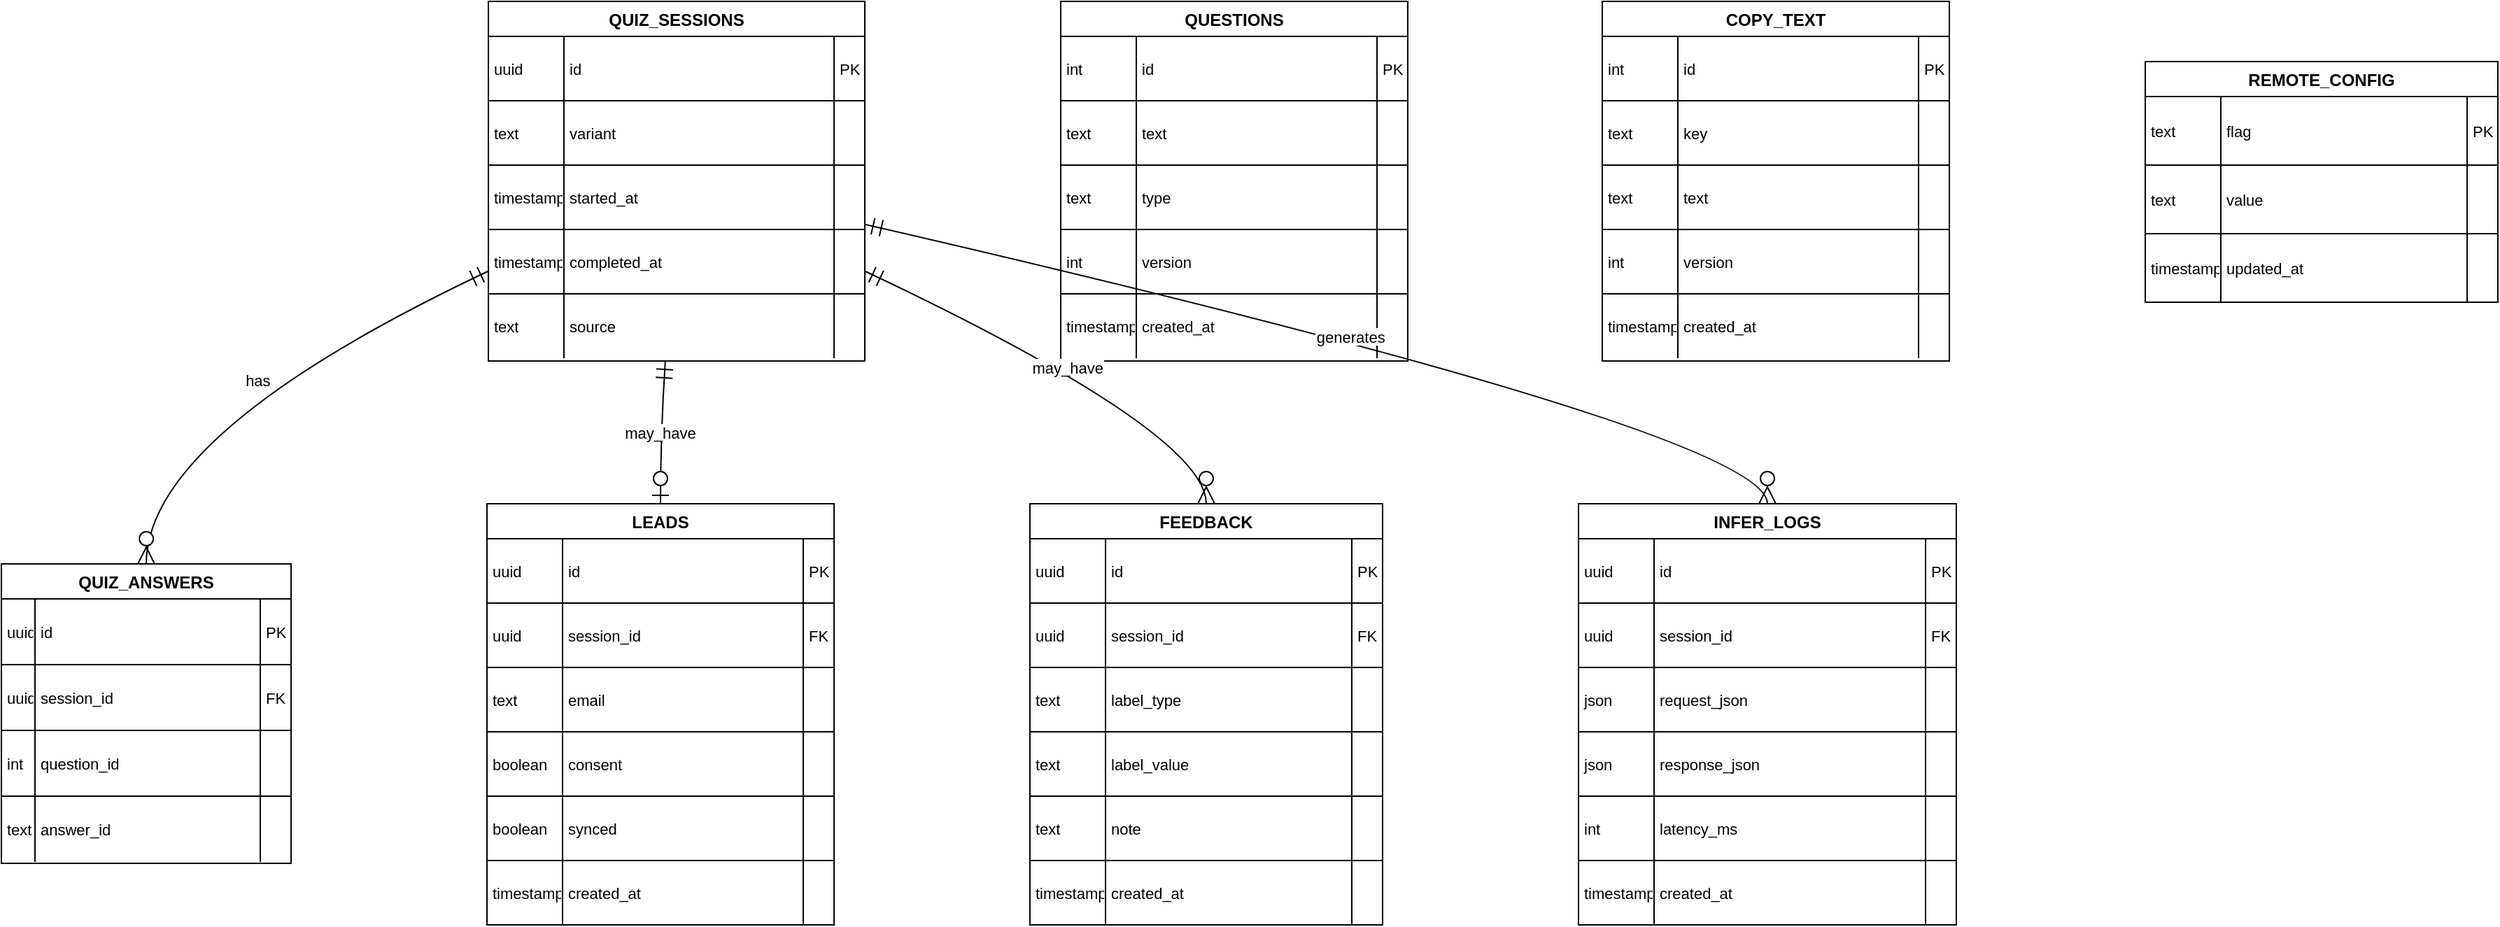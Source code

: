 <mxfile version="28.1.1">
  <diagram name="Page-1" id="tatGor_TDmOpCSjWYa6Y">
    <mxGraphModel dx="1034" dy="666" grid="1" gridSize="10" guides="1" tooltips="1" connect="1" arrows="1" fold="1" page="1" pageScale="1" pageWidth="850" pageHeight="1100" math="0" shadow="0">
      <root>
        <mxCell id="0" />
        <mxCell id="1" parent="0" />
        <mxCell id="tZ0lGPhoBgee7B9acm6T-1" value="QUIZ_SESSIONS" style="shape=table;startSize=25;container=1;collapsible=0;childLayout=tableLayout;fixedRows=1;rowLines=1;fontStyle=1;align=center;resizeLast=1;" vertex="1" parent="1">
          <mxGeometry x="368" y="20" width="269" height="257" as="geometry" />
        </mxCell>
        <mxCell id="tZ0lGPhoBgee7B9acm6T-2" style="shape=tableRow;horizontal=0;startSize=0;swimlaneHead=0;swimlaneBody=0;fillColor=none;collapsible=0;dropTarget=0;points=[[0,0.5],[1,0.5]];portConstraint=eastwest;top=0;left=0;right=0;bottom=0;" vertex="1" parent="tZ0lGPhoBgee7B9acm6T-1">
          <mxGeometry y="25" width="269" height="46" as="geometry" />
        </mxCell>
        <mxCell id="tZ0lGPhoBgee7B9acm6T-3" value="uuid" style="shape=partialRectangle;connectable=0;fillColor=none;top=0;left=0;bottom=0;right=0;align=left;spacingLeft=2;overflow=hidden;fontSize=11;" vertex="1" parent="tZ0lGPhoBgee7B9acm6T-2">
          <mxGeometry width="54" height="46" as="geometry">
            <mxRectangle width="54" height="46" as="alternateBounds" />
          </mxGeometry>
        </mxCell>
        <mxCell id="tZ0lGPhoBgee7B9acm6T-4" value="id" style="shape=partialRectangle;connectable=0;fillColor=none;top=0;left=0;bottom=0;right=0;align=left;spacingLeft=2;overflow=hidden;fontSize=11;" vertex="1" parent="tZ0lGPhoBgee7B9acm6T-2">
          <mxGeometry x="54" width="193" height="46" as="geometry">
            <mxRectangle width="193" height="46" as="alternateBounds" />
          </mxGeometry>
        </mxCell>
        <mxCell id="tZ0lGPhoBgee7B9acm6T-5" value="PK" style="shape=partialRectangle;connectable=0;fillColor=none;top=0;left=0;bottom=0;right=0;align=left;spacingLeft=2;overflow=hidden;fontSize=11;" vertex="1" parent="tZ0lGPhoBgee7B9acm6T-2">
          <mxGeometry x="247" width="22" height="46" as="geometry">
            <mxRectangle width="22" height="46" as="alternateBounds" />
          </mxGeometry>
        </mxCell>
        <mxCell id="tZ0lGPhoBgee7B9acm6T-6" style="shape=tableRow;horizontal=0;startSize=0;swimlaneHead=0;swimlaneBody=0;fillColor=none;collapsible=0;dropTarget=0;points=[[0,0.5],[1,0.5]];portConstraint=eastwest;top=0;left=0;right=0;bottom=0;" vertex="1" parent="tZ0lGPhoBgee7B9acm6T-1">
          <mxGeometry y="71" width="269" height="46" as="geometry" />
        </mxCell>
        <mxCell id="tZ0lGPhoBgee7B9acm6T-7" value="text" style="shape=partialRectangle;connectable=0;fillColor=none;top=0;left=0;bottom=0;right=0;align=left;spacingLeft=2;overflow=hidden;fontSize=11;" vertex="1" parent="tZ0lGPhoBgee7B9acm6T-6">
          <mxGeometry width="54" height="46" as="geometry">
            <mxRectangle width="54" height="46" as="alternateBounds" />
          </mxGeometry>
        </mxCell>
        <mxCell id="tZ0lGPhoBgee7B9acm6T-8" value="variant" style="shape=partialRectangle;connectable=0;fillColor=none;top=0;left=0;bottom=0;right=0;align=left;spacingLeft=2;overflow=hidden;fontSize=11;" vertex="1" parent="tZ0lGPhoBgee7B9acm6T-6">
          <mxGeometry x="54" width="193" height="46" as="geometry">
            <mxRectangle width="193" height="46" as="alternateBounds" />
          </mxGeometry>
        </mxCell>
        <mxCell id="tZ0lGPhoBgee7B9acm6T-9" value="" style="shape=partialRectangle;connectable=0;fillColor=none;top=0;left=0;bottom=0;right=0;align=left;spacingLeft=2;overflow=hidden;fontSize=11;" vertex="1" parent="tZ0lGPhoBgee7B9acm6T-6">
          <mxGeometry x="247" width="22" height="46" as="geometry">
            <mxRectangle width="22" height="46" as="alternateBounds" />
          </mxGeometry>
        </mxCell>
        <mxCell id="tZ0lGPhoBgee7B9acm6T-10" style="shape=tableRow;horizontal=0;startSize=0;swimlaneHead=0;swimlaneBody=0;fillColor=none;collapsible=0;dropTarget=0;points=[[0,0.5],[1,0.5]];portConstraint=eastwest;top=0;left=0;right=0;bottom=0;" vertex="1" parent="tZ0lGPhoBgee7B9acm6T-1">
          <mxGeometry y="117" width="269" height="46" as="geometry" />
        </mxCell>
        <mxCell id="tZ0lGPhoBgee7B9acm6T-11" value="timestamp" style="shape=partialRectangle;connectable=0;fillColor=none;top=0;left=0;bottom=0;right=0;align=left;spacingLeft=2;overflow=hidden;fontSize=11;" vertex="1" parent="tZ0lGPhoBgee7B9acm6T-10">
          <mxGeometry width="54" height="46" as="geometry">
            <mxRectangle width="54" height="46" as="alternateBounds" />
          </mxGeometry>
        </mxCell>
        <mxCell id="tZ0lGPhoBgee7B9acm6T-12" value="started_at" style="shape=partialRectangle;connectable=0;fillColor=none;top=0;left=0;bottom=0;right=0;align=left;spacingLeft=2;overflow=hidden;fontSize=11;" vertex="1" parent="tZ0lGPhoBgee7B9acm6T-10">
          <mxGeometry x="54" width="193" height="46" as="geometry">
            <mxRectangle width="193" height="46" as="alternateBounds" />
          </mxGeometry>
        </mxCell>
        <mxCell id="tZ0lGPhoBgee7B9acm6T-13" value="" style="shape=partialRectangle;connectable=0;fillColor=none;top=0;left=0;bottom=0;right=0;align=left;spacingLeft=2;overflow=hidden;fontSize=11;" vertex="1" parent="tZ0lGPhoBgee7B9acm6T-10">
          <mxGeometry x="247" width="22" height="46" as="geometry">
            <mxRectangle width="22" height="46" as="alternateBounds" />
          </mxGeometry>
        </mxCell>
        <mxCell id="tZ0lGPhoBgee7B9acm6T-14" style="shape=tableRow;horizontal=0;startSize=0;swimlaneHead=0;swimlaneBody=0;fillColor=none;collapsible=0;dropTarget=0;points=[[0,0.5],[1,0.5]];portConstraint=eastwest;top=0;left=0;right=0;bottom=0;" vertex="1" parent="tZ0lGPhoBgee7B9acm6T-1">
          <mxGeometry y="163" width="269" height="46" as="geometry" />
        </mxCell>
        <mxCell id="tZ0lGPhoBgee7B9acm6T-15" value="timestamp" style="shape=partialRectangle;connectable=0;fillColor=none;top=0;left=0;bottom=0;right=0;align=left;spacingLeft=2;overflow=hidden;fontSize=11;" vertex="1" parent="tZ0lGPhoBgee7B9acm6T-14">
          <mxGeometry width="54" height="46" as="geometry">
            <mxRectangle width="54" height="46" as="alternateBounds" />
          </mxGeometry>
        </mxCell>
        <mxCell id="tZ0lGPhoBgee7B9acm6T-16" value="completed_at" style="shape=partialRectangle;connectable=0;fillColor=none;top=0;left=0;bottom=0;right=0;align=left;spacingLeft=2;overflow=hidden;fontSize=11;" vertex="1" parent="tZ0lGPhoBgee7B9acm6T-14">
          <mxGeometry x="54" width="193" height="46" as="geometry">
            <mxRectangle width="193" height="46" as="alternateBounds" />
          </mxGeometry>
        </mxCell>
        <mxCell id="tZ0lGPhoBgee7B9acm6T-17" value="" style="shape=partialRectangle;connectable=0;fillColor=none;top=0;left=0;bottom=0;right=0;align=left;spacingLeft=2;overflow=hidden;fontSize=11;" vertex="1" parent="tZ0lGPhoBgee7B9acm6T-14">
          <mxGeometry x="247" width="22" height="46" as="geometry">
            <mxRectangle width="22" height="46" as="alternateBounds" />
          </mxGeometry>
        </mxCell>
        <mxCell id="tZ0lGPhoBgee7B9acm6T-18" style="shape=tableRow;horizontal=0;startSize=0;swimlaneHead=0;swimlaneBody=0;fillColor=none;collapsible=0;dropTarget=0;points=[[0,0.5],[1,0.5]];portConstraint=eastwest;top=0;left=0;right=0;bottom=0;" vertex="1" parent="tZ0lGPhoBgee7B9acm6T-1">
          <mxGeometry y="209" width="269" height="46" as="geometry" />
        </mxCell>
        <mxCell id="tZ0lGPhoBgee7B9acm6T-19" value="text" style="shape=partialRectangle;connectable=0;fillColor=none;top=0;left=0;bottom=0;right=0;align=left;spacingLeft=2;overflow=hidden;fontSize=11;" vertex="1" parent="tZ0lGPhoBgee7B9acm6T-18">
          <mxGeometry width="54" height="46" as="geometry">
            <mxRectangle width="54" height="46" as="alternateBounds" />
          </mxGeometry>
        </mxCell>
        <mxCell id="tZ0lGPhoBgee7B9acm6T-20" value="source" style="shape=partialRectangle;connectable=0;fillColor=none;top=0;left=0;bottom=0;right=0;align=left;spacingLeft=2;overflow=hidden;fontSize=11;" vertex="1" parent="tZ0lGPhoBgee7B9acm6T-18">
          <mxGeometry x="54" width="193" height="46" as="geometry">
            <mxRectangle width="193" height="46" as="alternateBounds" />
          </mxGeometry>
        </mxCell>
        <mxCell id="tZ0lGPhoBgee7B9acm6T-21" value="" style="shape=partialRectangle;connectable=0;fillColor=none;top=0;left=0;bottom=0;right=0;align=left;spacingLeft=2;overflow=hidden;fontSize=11;" vertex="1" parent="tZ0lGPhoBgee7B9acm6T-18">
          <mxGeometry x="247" width="22" height="46" as="geometry">
            <mxRectangle width="22" height="46" as="alternateBounds" />
          </mxGeometry>
        </mxCell>
        <mxCell id="tZ0lGPhoBgee7B9acm6T-22" value="QUIZ_ANSWERS" style="shape=table;startSize=25;container=1;collapsible=0;childLayout=tableLayout;fixedRows=1;rowLines=1;fontStyle=1;align=center;resizeLast=1;" vertex="1" parent="1">
          <mxGeometry x="20" y="422" width="207" height="214" as="geometry" />
        </mxCell>
        <mxCell id="tZ0lGPhoBgee7B9acm6T-23" style="shape=tableRow;horizontal=0;startSize=0;swimlaneHead=0;swimlaneBody=0;fillColor=none;collapsible=0;dropTarget=0;points=[[0,0.5],[1,0.5]];portConstraint=eastwest;top=0;left=0;right=0;bottom=0;" vertex="1" parent="tZ0lGPhoBgee7B9acm6T-22">
          <mxGeometry y="25" width="207" height="47" as="geometry" />
        </mxCell>
        <mxCell id="tZ0lGPhoBgee7B9acm6T-24" value="uuid" style="shape=partialRectangle;connectable=0;fillColor=none;top=0;left=0;bottom=0;right=0;align=left;spacingLeft=2;overflow=hidden;fontSize=11;" vertex="1" parent="tZ0lGPhoBgee7B9acm6T-23">
          <mxGeometry width="24" height="47" as="geometry">
            <mxRectangle width="24" height="47" as="alternateBounds" />
          </mxGeometry>
        </mxCell>
        <mxCell id="tZ0lGPhoBgee7B9acm6T-25" value="id" style="shape=partialRectangle;connectable=0;fillColor=none;top=0;left=0;bottom=0;right=0;align=left;spacingLeft=2;overflow=hidden;fontSize=11;" vertex="1" parent="tZ0lGPhoBgee7B9acm6T-23">
          <mxGeometry x="24" width="161" height="47" as="geometry">
            <mxRectangle width="161" height="47" as="alternateBounds" />
          </mxGeometry>
        </mxCell>
        <mxCell id="tZ0lGPhoBgee7B9acm6T-26" value="PK" style="shape=partialRectangle;connectable=0;fillColor=none;top=0;left=0;bottom=0;right=0;align=left;spacingLeft=2;overflow=hidden;fontSize=11;" vertex="1" parent="tZ0lGPhoBgee7B9acm6T-23">
          <mxGeometry x="185" width="22" height="47" as="geometry">
            <mxRectangle width="22" height="47" as="alternateBounds" />
          </mxGeometry>
        </mxCell>
        <mxCell id="tZ0lGPhoBgee7B9acm6T-27" style="shape=tableRow;horizontal=0;startSize=0;swimlaneHead=0;swimlaneBody=0;fillColor=none;collapsible=0;dropTarget=0;points=[[0,0.5],[1,0.5]];portConstraint=eastwest;top=0;left=0;right=0;bottom=0;" vertex="1" parent="tZ0lGPhoBgee7B9acm6T-22">
          <mxGeometry y="72" width="207" height="47" as="geometry" />
        </mxCell>
        <mxCell id="tZ0lGPhoBgee7B9acm6T-28" value="uuid" style="shape=partialRectangle;connectable=0;fillColor=none;top=0;left=0;bottom=0;right=0;align=left;spacingLeft=2;overflow=hidden;fontSize=11;" vertex="1" parent="tZ0lGPhoBgee7B9acm6T-27">
          <mxGeometry width="24" height="47" as="geometry">
            <mxRectangle width="24" height="47" as="alternateBounds" />
          </mxGeometry>
        </mxCell>
        <mxCell id="tZ0lGPhoBgee7B9acm6T-29" value="session_id" style="shape=partialRectangle;connectable=0;fillColor=none;top=0;left=0;bottom=0;right=0;align=left;spacingLeft=2;overflow=hidden;fontSize=11;" vertex="1" parent="tZ0lGPhoBgee7B9acm6T-27">
          <mxGeometry x="24" width="161" height="47" as="geometry">
            <mxRectangle width="161" height="47" as="alternateBounds" />
          </mxGeometry>
        </mxCell>
        <mxCell id="tZ0lGPhoBgee7B9acm6T-30" value="FK" style="shape=partialRectangle;connectable=0;fillColor=none;top=0;left=0;bottom=0;right=0;align=left;spacingLeft=2;overflow=hidden;fontSize=11;" vertex="1" parent="tZ0lGPhoBgee7B9acm6T-27">
          <mxGeometry x="185" width="22" height="47" as="geometry">
            <mxRectangle width="22" height="47" as="alternateBounds" />
          </mxGeometry>
        </mxCell>
        <mxCell id="tZ0lGPhoBgee7B9acm6T-31" style="shape=tableRow;horizontal=0;startSize=0;swimlaneHead=0;swimlaneBody=0;fillColor=none;collapsible=0;dropTarget=0;points=[[0,0.5],[1,0.5]];portConstraint=eastwest;top=0;left=0;right=0;bottom=0;" vertex="1" parent="tZ0lGPhoBgee7B9acm6T-22">
          <mxGeometry y="119" width="207" height="47" as="geometry" />
        </mxCell>
        <mxCell id="tZ0lGPhoBgee7B9acm6T-32" value="int" style="shape=partialRectangle;connectable=0;fillColor=none;top=0;left=0;bottom=0;right=0;align=left;spacingLeft=2;overflow=hidden;fontSize=11;" vertex="1" parent="tZ0lGPhoBgee7B9acm6T-31">
          <mxGeometry width="24" height="47" as="geometry">
            <mxRectangle width="24" height="47" as="alternateBounds" />
          </mxGeometry>
        </mxCell>
        <mxCell id="tZ0lGPhoBgee7B9acm6T-33" value="question_id" style="shape=partialRectangle;connectable=0;fillColor=none;top=0;left=0;bottom=0;right=0;align=left;spacingLeft=2;overflow=hidden;fontSize=11;" vertex="1" parent="tZ0lGPhoBgee7B9acm6T-31">
          <mxGeometry x="24" width="161" height="47" as="geometry">
            <mxRectangle width="161" height="47" as="alternateBounds" />
          </mxGeometry>
        </mxCell>
        <mxCell id="tZ0lGPhoBgee7B9acm6T-34" value="" style="shape=partialRectangle;connectable=0;fillColor=none;top=0;left=0;bottom=0;right=0;align=left;spacingLeft=2;overflow=hidden;fontSize=11;" vertex="1" parent="tZ0lGPhoBgee7B9acm6T-31">
          <mxGeometry x="185" width="22" height="47" as="geometry">
            <mxRectangle width="22" height="47" as="alternateBounds" />
          </mxGeometry>
        </mxCell>
        <mxCell id="tZ0lGPhoBgee7B9acm6T-35" style="shape=tableRow;horizontal=0;startSize=0;swimlaneHead=0;swimlaneBody=0;fillColor=none;collapsible=0;dropTarget=0;points=[[0,0.5],[1,0.5]];portConstraint=eastwest;top=0;left=0;right=0;bottom=0;" vertex="1" parent="tZ0lGPhoBgee7B9acm6T-22">
          <mxGeometry y="166" width="207" height="47" as="geometry" />
        </mxCell>
        <mxCell id="tZ0lGPhoBgee7B9acm6T-36" value="text" style="shape=partialRectangle;connectable=0;fillColor=none;top=0;left=0;bottom=0;right=0;align=left;spacingLeft=2;overflow=hidden;fontSize=11;" vertex="1" parent="tZ0lGPhoBgee7B9acm6T-35">
          <mxGeometry width="24" height="47" as="geometry">
            <mxRectangle width="24" height="47" as="alternateBounds" />
          </mxGeometry>
        </mxCell>
        <mxCell id="tZ0lGPhoBgee7B9acm6T-37" value="answer_id" style="shape=partialRectangle;connectable=0;fillColor=none;top=0;left=0;bottom=0;right=0;align=left;spacingLeft=2;overflow=hidden;fontSize=11;" vertex="1" parent="tZ0lGPhoBgee7B9acm6T-35">
          <mxGeometry x="24" width="161" height="47" as="geometry">
            <mxRectangle width="161" height="47" as="alternateBounds" />
          </mxGeometry>
        </mxCell>
        <mxCell id="tZ0lGPhoBgee7B9acm6T-38" value="" style="shape=partialRectangle;connectable=0;fillColor=none;top=0;left=0;bottom=0;right=0;align=left;spacingLeft=2;overflow=hidden;fontSize=11;" vertex="1" parent="tZ0lGPhoBgee7B9acm6T-35">
          <mxGeometry x="185" width="22" height="47" as="geometry">
            <mxRectangle width="22" height="47" as="alternateBounds" />
          </mxGeometry>
        </mxCell>
        <mxCell id="tZ0lGPhoBgee7B9acm6T-39" value="LEADS" style="shape=table;startSize=25;container=1;collapsible=0;childLayout=tableLayout;fixedRows=1;rowLines=1;fontStyle=1;align=center;resizeLast=1;" vertex="1" parent="1">
          <mxGeometry x="367" y="379" width="248" height="301" as="geometry" />
        </mxCell>
        <mxCell id="tZ0lGPhoBgee7B9acm6T-40" style="shape=tableRow;horizontal=0;startSize=0;swimlaneHead=0;swimlaneBody=0;fillColor=none;collapsible=0;dropTarget=0;points=[[0,0.5],[1,0.5]];portConstraint=eastwest;top=0;left=0;right=0;bottom=0;" vertex="1" parent="tZ0lGPhoBgee7B9acm6T-39">
          <mxGeometry y="25" width="248" height="46" as="geometry" />
        </mxCell>
        <mxCell id="tZ0lGPhoBgee7B9acm6T-41" value="uuid" style="shape=partialRectangle;connectable=0;fillColor=none;top=0;left=0;bottom=0;right=0;align=left;spacingLeft=2;overflow=hidden;fontSize=11;" vertex="1" parent="tZ0lGPhoBgee7B9acm6T-40">
          <mxGeometry width="54" height="46" as="geometry">
            <mxRectangle width="54" height="46" as="alternateBounds" />
          </mxGeometry>
        </mxCell>
        <mxCell id="tZ0lGPhoBgee7B9acm6T-42" value="id" style="shape=partialRectangle;connectable=0;fillColor=none;top=0;left=0;bottom=0;right=0;align=left;spacingLeft=2;overflow=hidden;fontSize=11;" vertex="1" parent="tZ0lGPhoBgee7B9acm6T-40">
          <mxGeometry x="54" width="172" height="46" as="geometry">
            <mxRectangle width="172" height="46" as="alternateBounds" />
          </mxGeometry>
        </mxCell>
        <mxCell id="tZ0lGPhoBgee7B9acm6T-43" value="PK" style="shape=partialRectangle;connectable=0;fillColor=none;top=0;left=0;bottom=0;right=0;align=left;spacingLeft=2;overflow=hidden;fontSize=11;" vertex="1" parent="tZ0lGPhoBgee7B9acm6T-40">
          <mxGeometry x="226" width="22" height="46" as="geometry">
            <mxRectangle width="22" height="46" as="alternateBounds" />
          </mxGeometry>
        </mxCell>
        <mxCell id="tZ0lGPhoBgee7B9acm6T-44" style="shape=tableRow;horizontal=0;startSize=0;swimlaneHead=0;swimlaneBody=0;fillColor=none;collapsible=0;dropTarget=0;points=[[0,0.5],[1,0.5]];portConstraint=eastwest;top=0;left=0;right=0;bottom=0;" vertex="1" parent="tZ0lGPhoBgee7B9acm6T-39">
          <mxGeometry y="71" width="248" height="46" as="geometry" />
        </mxCell>
        <mxCell id="tZ0lGPhoBgee7B9acm6T-45" value="uuid" style="shape=partialRectangle;connectable=0;fillColor=none;top=0;left=0;bottom=0;right=0;align=left;spacingLeft=2;overflow=hidden;fontSize=11;" vertex="1" parent="tZ0lGPhoBgee7B9acm6T-44">
          <mxGeometry width="54" height="46" as="geometry">
            <mxRectangle width="54" height="46" as="alternateBounds" />
          </mxGeometry>
        </mxCell>
        <mxCell id="tZ0lGPhoBgee7B9acm6T-46" value="session_id" style="shape=partialRectangle;connectable=0;fillColor=none;top=0;left=0;bottom=0;right=0;align=left;spacingLeft=2;overflow=hidden;fontSize=11;" vertex="1" parent="tZ0lGPhoBgee7B9acm6T-44">
          <mxGeometry x="54" width="172" height="46" as="geometry">
            <mxRectangle width="172" height="46" as="alternateBounds" />
          </mxGeometry>
        </mxCell>
        <mxCell id="tZ0lGPhoBgee7B9acm6T-47" value="FK" style="shape=partialRectangle;connectable=0;fillColor=none;top=0;left=0;bottom=0;right=0;align=left;spacingLeft=2;overflow=hidden;fontSize=11;" vertex="1" parent="tZ0lGPhoBgee7B9acm6T-44">
          <mxGeometry x="226" width="22" height="46" as="geometry">
            <mxRectangle width="22" height="46" as="alternateBounds" />
          </mxGeometry>
        </mxCell>
        <mxCell id="tZ0lGPhoBgee7B9acm6T-48" style="shape=tableRow;horizontal=0;startSize=0;swimlaneHead=0;swimlaneBody=0;fillColor=none;collapsible=0;dropTarget=0;points=[[0,0.5],[1,0.5]];portConstraint=eastwest;top=0;left=0;right=0;bottom=0;" vertex="1" parent="tZ0lGPhoBgee7B9acm6T-39">
          <mxGeometry y="117" width="248" height="46" as="geometry" />
        </mxCell>
        <mxCell id="tZ0lGPhoBgee7B9acm6T-49" value="text" style="shape=partialRectangle;connectable=0;fillColor=none;top=0;left=0;bottom=0;right=0;align=left;spacingLeft=2;overflow=hidden;fontSize=11;" vertex="1" parent="tZ0lGPhoBgee7B9acm6T-48">
          <mxGeometry width="54" height="46" as="geometry">
            <mxRectangle width="54" height="46" as="alternateBounds" />
          </mxGeometry>
        </mxCell>
        <mxCell id="tZ0lGPhoBgee7B9acm6T-50" value="email" style="shape=partialRectangle;connectable=0;fillColor=none;top=0;left=0;bottom=0;right=0;align=left;spacingLeft=2;overflow=hidden;fontSize=11;" vertex="1" parent="tZ0lGPhoBgee7B9acm6T-48">
          <mxGeometry x="54" width="172" height="46" as="geometry">
            <mxRectangle width="172" height="46" as="alternateBounds" />
          </mxGeometry>
        </mxCell>
        <mxCell id="tZ0lGPhoBgee7B9acm6T-51" value="" style="shape=partialRectangle;connectable=0;fillColor=none;top=0;left=0;bottom=0;right=0;align=left;spacingLeft=2;overflow=hidden;fontSize=11;" vertex="1" parent="tZ0lGPhoBgee7B9acm6T-48">
          <mxGeometry x="226" width="22" height="46" as="geometry">
            <mxRectangle width="22" height="46" as="alternateBounds" />
          </mxGeometry>
        </mxCell>
        <mxCell id="tZ0lGPhoBgee7B9acm6T-52" style="shape=tableRow;horizontal=0;startSize=0;swimlaneHead=0;swimlaneBody=0;fillColor=none;collapsible=0;dropTarget=0;points=[[0,0.5],[1,0.5]];portConstraint=eastwest;top=0;left=0;right=0;bottom=0;" vertex="1" parent="tZ0lGPhoBgee7B9acm6T-39">
          <mxGeometry y="163" width="248" height="46" as="geometry" />
        </mxCell>
        <mxCell id="tZ0lGPhoBgee7B9acm6T-53" value="boolean" style="shape=partialRectangle;connectable=0;fillColor=none;top=0;left=0;bottom=0;right=0;align=left;spacingLeft=2;overflow=hidden;fontSize=11;" vertex="1" parent="tZ0lGPhoBgee7B9acm6T-52">
          <mxGeometry width="54" height="46" as="geometry">
            <mxRectangle width="54" height="46" as="alternateBounds" />
          </mxGeometry>
        </mxCell>
        <mxCell id="tZ0lGPhoBgee7B9acm6T-54" value="consent" style="shape=partialRectangle;connectable=0;fillColor=none;top=0;left=0;bottom=0;right=0;align=left;spacingLeft=2;overflow=hidden;fontSize=11;" vertex="1" parent="tZ0lGPhoBgee7B9acm6T-52">
          <mxGeometry x="54" width="172" height="46" as="geometry">
            <mxRectangle width="172" height="46" as="alternateBounds" />
          </mxGeometry>
        </mxCell>
        <mxCell id="tZ0lGPhoBgee7B9acm6T-55" value="" style="shape=partialRectangle;connectable=0;fillColor=none;top=0;left=0;bottom=0;right=0;align=left;spacingLeft=2;overflow=hidden;fontSize=11;" vertex="1" parent="tZ0lGPhoBgee7B9acm6T-52">
          <mxGeometry x="226" width="22" height="46" as="geometry">
            <mxRectangle width="22" height="46" as="alternateBounds" />
          </mxGeometry>
        </mxCell>
        <mxCell id="tZ0lGPhoBgee7B9acm6T-56" style="shape=tableRow;horizontal=0;startSize=0;swimlaneHead=0;swimlaneBody=0;fillColor=none;collapsible=0;dropTarget=0;points=[[0,0.5],[1,0.5]];portConstraint=eastwest;top=0;left=0;right=0;bottom=0;" vertex="1" parent="tZ0lGPhoBgee7B9acm6T-39">
          <mxGeometry y="209" width="248" height="46" as="geometry" />
        </mxCell>
        <mxCell id="tZ0lGPhoBgee7B9acm6T-57" value="boolean" style="shape=partialRectangle;connectable=0;fillColor=none;top=0;left=0;bottom=0;right=0;align=left;spacingLeft=2;overflow=hidden;fontSize=11;" vertex="1" parent="tZ0lGPhoBgee7B9acm6T-56">
          <mxGeometry width="54" height="46" as="geometry">
            <mxRectangle width="54" height="46" as="alternateBounds" />
          </mxGeometry>
        </mxCell>
        <mxCell id="tZ0lGPhoBgee7B9acm6T-58" value="synced" style="shape=partialRectangle;connectable=0;fillColor=none;top=0;left=0;bottom=0;right=0;align=left;spacingLeft=2;overflow=hidden;fontSize=11;" vertex="1" parent="tZ0lGPhoBgee7B9acm6T-56">
          <mxGeometry x="54" width="172" height="46" as="geometry">
            <mxRectangle width="172" height="46" as="alternateBounds" />
          </mxGeometry>
        </mxCell>
        <mxCell id="tZ0lGPhoBgee7B9acm6T-59" value="" style="shape=partialRectangle;connectable=0;fillColor=none;top=0;left=0;bottom=0;right=0;align=left;spacingLeft=2;overflow=hidden;fontSize=11;" vertex="1" parent="tZ0lGPhoBgee7B9acm6T-56">
          <mxGeometry x="226" width="22" height="46" as="geometry">
            <mxRectangle width="22" height="46" as="alternateBounds" />
          </mxGeometry>
        </mxCell>
        <mxCell id="tZ0lGPhoBgee7B9acm6T-60" style="shape=tableRow;horizontal=0;startSize=0;swimlaneHead=0;swimlaneBody=0;fillColor=none;collapsible=0;dropTarget=0;points=[[0,0.5],[1,0.5]];portConstraint=eastwest;top=0;left=0;right=0;bottom=0;" vertex="1" parent="tZ0lGPhoBgee7B9acm6T-39">
          <mxGeometry y="255" width="248" height="46" as="geometry" />
        </mxCell>
        <mxCell id="tZ0lGPhoBgee7B9acm6T-61" value="timestamp" style="shape=partialRectangle;connectable=0;fillColor=none;top=0;left=0;bottom=0;right=0;align=left;spacingLeft=2;overflow=hidden;fontSize=11;" vertex="1" parent="tZ0lGPhoBgee7B9acm6T-60">
          <mxGeometry width="54" height="46" as="geometry">
            <mxRectangle width="54" height="46" as="alternateBounds" />
          </mxGeometry>
        </mxCell>
        <mxCell id="tZ0lGPhoBgee7B9acm6T-62" value="created_at" style="shape=partialRectangle;connectable=0;fillColor=none;top=0;left=0;bottom=0;right=0;align=left;spacingLeft=2;overflow=hidden;fontSize=11;" vertex="1" parent="tZ0lGPhoBgee7B9acm6T-60">
          <mxGeometry x="54" width="172" height="46" as="geometry">
            <mxRectangle width="172" height="46" as="alternateBounds" />
          </mxGeometry>
        </mxCell>
        <mxCell id="tZ0lGPhoBgee7B9acm6T-63" value="" style="shape=partialRectangle;connectable=0;fillColor=none;top=0;left=0;bottom=0;right=0;align=left;spacingLeft=2;overflow=hidden;fontSize=11;" vertex="1" parent="tZ0lGPhoBgee7B9acm6T-60">
          <mxGeometry x="226" width="22" height="46" as="geometry">
            <mxRectangle width="22" height="46" as="alternateBounds" />
          </mxGeometry>
        </mxCell>
        <mxCell id="tZ0lGPhoBgee7B9acm6T-64" value="QUESTIONS" style="shape=table;startSize=25;container=1;collapsible=0;childLayout=tableLayout;fixedRows=1;rowLines=1;fontStyle=1;align=center;resizeLast=1;" vertex="1" parent="1">
          <mxGeometry x="777" y="20" width="248" height="257" as="geometry" />
        </mxCell>
        <mxCell id="tZ0lGPhoBgee7B9acm6T-65" style="shape=tableRow;horizontal=0;startSize=0;swimlaneHead=0;swimlaneBody=0;fillColor=none;collapsible=0;dropTarget=0;points=[[0,0.5],[1,0.5]];portConstraint=eastwest;top=0;left=0;right=0;bottom=0;" vertex="1" parent="tZ0lGPhoBgee7B9acm6T-64">
          <mxGeometry y="25" width="248" height="46" as="geometry" />
        </mxCell>
        <mxCell id="tZ0lGPhoBgee7B9acm6T-66" value="int" style="shape=partialRectangle;connectable=0;fillColor=none;top=0;left=0;bottom=0;right=0;align=left;spacingLeft=2;overflow=hidden;fontSize=11;" vertex="1" parent="tZ0lGPhoBgee7B9acm6T-65">
          <mxGeometry width="54" height="46" as="geometry">
            <mxRectangle width="54" height="46" as="alternateBounds" />
          </mxGeometry>
        </mxCell>
        <mxCell id="tZ0lGPhoBgee7B9acm6T-67" value="id" style="shape=partialRectangle;connectable=0;fillColor=none;top=0;left=0;bottom=0;right=0;align=left;spacingLeft=2;overflow=hidden;fontSize=11;" vertex="1" parent="tZ0lGPhoBgee7B9acm6T-65">
          <mxGeometry x="54" width="172" height="46" as="geometry">
            <mxRectangle width="172" height="46" as="alternateBounds" />
          </mxGeometry>
        </mxCell>
        <mxCell id="tZ0lGPhoBgee7B9acm6T-68" value="PK" style="shape=partialRectangle;connectable=0;fillColor=none;top=0;left=0;bottom=0;right=0;align=left;spacingLeft=2;overflow=hidden;fontSize=11;" vertex="1" parent="tZ0lGPhoBgee7B9acm6T-65">
          <mxGeometry x="226" width="22" height="46" as="geometry">
            <mxRectangle width="22" height="46" as="alternateBounds" />
          </mxGeometry>
        </mxCell>
        <mxCell id="tZ0lGPhoBgee7B9acm6T-69" style="shape=tableRow;horizontal=0;startSize=0;swimlaneHead=0;swimlaneBody=0;fillColor=none;collapsible=0;dropTarget=0;points=[[0,0.5],[1,0.5]];portConstraint=eastwest;top=0;left=0;right=0;bottom=0;" vertex="1" parent="tZ0lGPhoBgee7B9acm6T-64">
          <mxGeometry y="71" width="248" height="46" as="geometry" />
        </mxCell>
        <mxCell id="tZ0lGPhoBgee7B9acm6T-70" value="text" style="shape=partialRectangle;connectable=0;fillColor=none;top=0;left=0;bottom=0;right=0;align=left;spacingLeft=2;overflow=hidden;fontSize=11;" vertex="1" parent="tZ0lGPhoBgee7B9acm6T-69">
          <mxGeometry width="54" height="46" as="geometry">
            <mxRectangle width="54" height="46" as="alternateBounds" />
          </mxGeometry>
        </mxCell>
        <mxCell id="tZ0lGPhoBgee7B9acm6T-71" value="text" style="shape=partialRectangle;connectable=0;fillColor=none;top=0;left=0;bottom=0;right=0;align=left;spacingLeft=2;overflow=hidden;fontSize=11;" vertex="1" parent="tZ0lGPhoBgee7B9acm6T-69">
          <mxGeometry x="54" width="172" height="46" as="geometry">
            <mxRectangle width="172" height="46" as="alternateBounds" />
          </mxGeometry>
        </mxCell>
        <mxCell id="tZ0lGPhoBgee7B9acm6T-72" value="" style="shape=partialRectangle;connectable=0;fillColor=none;top=0;left=0;bottom=0;right=0;align=left;spacingLeft=2;overflow=hidden;fontSize=11;" vertex="1" parent="tZ0lGPhoBgee7B9acm6T-69">
          <mxGeometry x="226" width="22" height="46" as="geometry">
            <mxRectangle width="22" height="46" as="alternateBounds" />
          </mxGeometry>
        </mxCell>
        <mxCell id="tZ0lGPhoBgee7B9acm6T-73" style="shape=tableRow;horizontal=0;startSize=0;swimlaneHead=0;swimlaneBody=0;fillColor=none;collapsible=0;dropTarget=0;points=[[0,0.5],[1,0.5]];portConstraint=eastwest;top=0;left=0;right=0;bottom=0;" vertex="1" parent="tZ0lGPhoBgee7B9acm6T-64">
          <mxGeometry y="117" width="248" height="46" as="geometry" />
        </mxCell>
        <mxCell id="tZ0lGPhoBgee7B9acm6T-74" value="text" style="shape=partialRectangle;connectable=0;fillColor=none;top=0;left=0;bottom=0;right=0;align=left;spacingLeft=2;overflow=hidden;fontSize=11;" vertex="1" parent="tZ0lGPhoBgee7B9acm6T-73">
          <mxGeometry width="54" height="46" as="geometry">
            <mxRectangle width="54" height="46" as="alternateBounds" />
          </mxGeometry>
        </mxCell>
        <mxCell id="tZ0lGPhoBgee7B9acm6T-75" value="type" style="shape=partialRectangle;connectable=0;fillColor=none;top=0;left=0;bottom=0;right=0;align=left;spacingLeft=2;overflow=hidden;fontSize=11;" vertex="1" parent="tZ0lGPhoBgee7B9acm6T-73">
          <mxGeometry x="54" width="172" height="46" as="geometry">
            <mxRectangle width="172" height="46" as="alternateBounds" />
          </mxGeometry>
        </mxCell>
        <mxCell id="tZ0lGPhoBgee7B9acm6T-76" value="" style="shape=partialRectangle;connectable=0;fillColor=none;top=0;left=0;bottom=0;right=0;align=left;spacingLeft=2;overflow=hidden;fontSize=11;" vertex="1" parent="tZ0lGPhoBgee7B9acm6T-73">
          <mxGeometry x="226" width="22" height="46" as="geometry">
            <mxRectangle width="22" height="46" as="alternateBounds" />
          </mxGeometry>
        </mxCell>
        <mxCell id="tZ0lGPhoBgee7B9acm6T-77" style="shape=tableRow;horizontal=0;startSize=0;swimlaneHead=0;swimlaneBody=0;fillColor=none;collapsible=0;dropTarget=0;points=[[0,0.5],[1,0.5]];portConstraint=eastwest;top=0;left=0;right=0;bottom=0;" vertex="1" parent="tZ0lGPhoBgee7B9acm6T-64">
          <mxGeometry y="163" width="248" height="46" as="geometry" />
        </mxCell>
        <mxCell id="tZ0lGPhoBgee7B9acm6T-78" value="int" style="shape=partialRectangle;connectable=0;fillColor=none;top=0;left=0;bottom=0;right=0;align=left;spacingLeft=2;overflow=hidden;fontSize=11;" vertex="1" parent="tZ0lGPhoBgee7B9acm6T-77">
          <mxGeometry width="54" height="46" as="geometry">
            <mxRectangle width="54" height="46" as="alternateBounds" />
          </mxGeometry>
        </mxCell>
        <mxCell id="tZ0lGPhoBgee7B9acm6T-79" value="version" style="shape=partialRectangle;connectable=0;fillColor=none;top=0;left=0;bottom=0;right=0;align=left;spacingLeft=2;overflow=hidden;fontSize=11;" vertex="1" parent="tZ0lGPhoBgee7B9acm6T-77">
          <mxGeometry x="54" width="172" height="46" as="geometry">
            <mxRectangle width="172" height="46" as="alternateBounds" />
          </mxGeometry>
        </mxCell>
        <mxCell id="tZ0lGPhoBgee7B9acm6T-80" value="" style="shape=partialRectangle;connectable=0;fillColor=none;top=0;left=0;bottom=0;right=0;align=left;spacingLeft=2;overflow=hidden;fontSize=11;" vertex="1" parent="tZ0lGPhoBgee7B9acm6T-77">
          <mxGeometry x="226" width="22" height="46" as="geometry">
            <mxRectangle width="22" height="46" as="alternateBounds" />
          </mxGeometry>
        </mxCell>
        <mxCell id="tZ0lGPhoBgee7B9acm6T-81" style="shape=tableRow;horizontal=0;startSize=0;swimlaneHead=0;swimlaneBody=0;fillColor=none;collapsible=0;dropTarget=0;points=[[0,0.5],[1,0.5]];portConstraint=eastwest;top=0;left=0;right=0;bottom=0;" vertex="1" parent="tZ0lGPhoBgee7B9acm6T-64">
          <mxGeometry y="209" width="248" height="46" as="geometry" />
        </mxCell>
        <mxCell id="tZ0lGPhoBgee7B9acm6T-82" value="timestamp" style="shape=partialRectangle;connectable=0;fillColor=none;top=0;left=0;bottom=0;right=0;align=left;spacingLeft=2;overflow=hidden;fontSize=11;" vertex="1" parent="tZ0lGPhoBgee7B9acm6T-81">
          <mxGeometry width="54" height="46" as="geometry">
            <mxRectangle width="54" height="46" as="alternateBounds" />
          </mxGeometry>
        </mxCell>
        <mxCell id="tZ0lGPhoBgee7B9acm6T-83" value="created_at" style="shape=partialRectangle;connectable=0;fillColor=none;top=0;left=0;bottom=0;right=0;align=left;spacingLeft=2;overflow=hidden;fontSize=11;" vertex="1" parent="tZ0lGPhoBgee7B9acm6T-81">
          <mxGeometry x="54" width="172" height="46" as="geometry">
            <mxRectangle width="172" height="46" as="alternateBounds" />
          </mxGeometry>
        </mxCell>
        <mxCell id="tZ0lGPhoBgee7B9acm6T-84" value="" style="shape=partialRectangle;connectable=0;fillColor=none;top=0;left=0;bottom=0;right=0;align=left;spacingLeft=2;overflow=hidden;fontSize=11;" vertex="1" parent="tZ0lGPhoBgee7B9acm6T-81">
          <mxGeometry x="226" width="22" height="46" as="geometry">
            <mxRectangle width="22" height="46" as="alternateBounds" />
          </mxGeometry>
        </mxCell>
        <mxCell id="tZ0lGPhoBgee7B9acm6T-85" value="COPY_TEXT" style="shape=table;startSize=25;container=1;collapsible=0;childLayout=tableLayout;fixedRows=1;rowLines=1;fontStyle=1;align=center;resizeLast=1;" vertex="1" parent="1">
          <mxGeometry x="1164" y="20" width="248" height="257" as="geometry" />
        </mxCell>
        <mxCell id="tZ0lGPhoBgee7B9acm6T-86" style="shape=tableRow;horizontal=0;startSize=0;swimlaneHead=0;swimlaneBody=0;fillColor=none;collapsible=0;dropTarget=0;points=[[0,0.5],[1,0.5]];portConstraint=eastwest;top=0;left=0;right=0;bottom=0;" vertex="1" parent="tZ0lGPhoBgee7B9acm6T-85">
          <mxGeometry y="25" width="248" height="46" as="geometry" />
        </mxCell>
        <mxCell id="tZ0lGPhoBgee7B9acm6T-87" value="int" style="shape=partialRectangle;connectable=0;fillColor=none;top=0;left=0;bottom=0;right=0;align=left;spacingLeft=2;overflow=hidden;fontSize=11;" vertex="1" parent="tZ0lGPhoBgee7B9acm6T-86">
          <mxGeometry width="54" height="46" as="geometry">
            <mxRectangle width="54" height="46" as="alternateBounds" />
          </mxGeometry>
        </mxCell>
        <mxCell id="tZ0lGPhoBgee7B9acm6T-88" value="id" style="shape=partialRectangle;connectable=0;fillColor=none;top=0;left=0;bottom=0;right=0;align=left;spacingLeft=2;overflow=hidden;fontSize=11;" vertex="1" parent="tZ0lGPhoBgee7B9acm6T-86">
          <mxGeometry x="54" width="172" height="46" as="geometry">
            <mxRectangle width="172" height="46" as="alternateBounds" />
          </mxGeometry>
        </mxCell>
        <mxCell id="tZ0lGPhoBgee7B9acm6T-89" value="PK" style="shape=partialRectangle;connectable=0;fillColor=none;top=0;left=0;bottom=0;right=0;align=left;spacingLeft=2;overflow=hidden;fontSize=11;" vertex="1" parent="tZ0lGPhoBgee7B9acm6T-86">
          <mxGeometry x="226" width="22" height="46" as="geometry">
            <mxRectangle width="22" height="46" as="alternateBounds" />
          </mxGeometry>
        </mxCell>
        <mxCell id="tZ0lGPhoBgee7B9acm6T-90" style="shape=tableRow;horizontal=0;startSize=0;swimlaneHead=0;swimlaneBody=0;fillColor=none;collapsible=0;dropTarget=0;points=[[0,0.5],[1,0.5]];portConstraint=eastwest;top=0;left=0;right=0;bottom=0;" vertex="1" parent="tZ0lGPhoBgee7B9acm6T-85">
          <mxGeometry y="71" width="248" height="46" as="geometry" />
        </mxCell>
        <mxCell id="tZ0lGPhoBgee7B9acm6T-91" value="text" style="shape=partialRectangle;connectable=0;fillColor=none;top=0;left=0;bottom=0;right=0;align=left;spacingLeft=2;overflow=hidden;fontSize=11;" vertex="1" parent="tZ0lGPhoBgee7B9acm6T-90">
          <mxGeometry width="54" height="46" as="geometry">
            <mxRectangle width="54" height="46" as="alternateBounds" />
          </mxGeometry>
        </mxCell>
        <mxCell id="tZ0lGPhoBgee7B9acm6T-92" value="key" style="shape=partialRectangle;connectable=0;fillColor=none;top=0;left=0;bottom=0;right=0;align=left;spacingLeft=2;overflow=hidden;fontSize=11;" vertex="1" parent="tZ0lGPhoBgee7B9acm6T-90">
          <mxGeometry x="54" width="172" height="46" as="geometry">
            <mxRectangle width="172" height="46" as="alternateBounds" />
          </mxGeometry>
        </mxCell>
        <mxCell id="tZ0lGPhoBgee7B9acm6T-93" value="" style="shape=partialRectangle;connectable=0;fillColor=none;top=0;left=0;bottom=0;right=0;align=left;spacingLeft=2;overflow=hidden;fontSize=11;" vertex="1" parent="tZ0lGPhoBgee7B9acm6T-90">
          <mxGeometry x="226" width="22" height="46" as="geometry">
            <mxRectangle width="22" height="46" as="alternateBounds" />
          </mxGeometry>
        </mxCell>
        <mxCell id="tZ0lGPhoBgee7B9acm6T-94" style="shape=tableRow;horizontal=0;startSize=0;swimlaneHead=0;swimlaneBody=0;fillColor=none;collapsible=0;dropTarget=0;points=[[0,0.5],[1,0.5]];portConstraint=eastwest;top=0;left=0;right=0;bottom=0;" vertex="1" parent="tZ0lGPhoBgee7B9acm6T-85">
          <mxGeometry y="117" width="248" height="46" as="geometry" />
        </mxCell>
        <mxCell id="tZ0lGPhoBgee7B9acm6T-95" value="text" style="shape=partialRectangle;connectable=0;fillColor=none;top=0;left=0;bottom=0;right=0;align=left;spacingLeft=2;overflow=hidden;fontSize=11;" vertex="1" parent="tZ0lGPhoBgee7B9acm6T-94">
          <mxGeometry width="54" height="46" as="geometry">
            <mxRectangle width="54" height="46" as="alternateBounds" />
          </mxGeometry>
        </mxCell>
        <mxCell id="tZ0lGPhoBgee7B9acm6T-96" value="text" style="shape=partialRectangle;connectable=0;fillColor=none;top=0;left=0;bottom=0;right=0;align=left;spacingLeft=2;overflow=hidden;fontSize=11;" vertex="1" parent="tZ0lGPhoBgee7B9acm6T-94">
          <mxGeometry x="54" width="172" height="46" as="geometry">
            <mxRectangle width="172" height="46" as="alternateBounds" />
          </mxGeometry>
        </mxCell>
        <mxCell id="tZ0lGPhoBgee7B9acm6T-97" value="" style="shape=partialRectangle;connectable=0;fillColor=none;top=0;left=0;bottom=0;right=0;align=left;spacingLeft=2;overflow=hidden;fontSize=11;" vertex="1" parent="tZ0lGPhoBgee7B9acm6T-94">
          <mxGeometry x="226" width="22" height="46" as="geometry">
            <mxRectangle width="22" height="46" as="alternateBounds" />
          </mxGeometry>
        </mxCell>
        <mxCell id="tZ0lGPhoBgee7B9acm6T-98" style="shape=tableRow;horizontal=0;startSize=0;swimlaneHead=0;swimlaneBody=0;fillColor=none;collapsible=0;dropTarget=0;points=[[0,0.5],[1,0.5]];portConstraint=eastwest;top=0;left=0;right=0;bottom=0;" vertex="1" parent="tZ0lGPhoBgee7B9acm6T-85">
          <mxGeometry y="163" width="248" height="46" as="geometry" />
        </mxCell>
        <mxCell id="tZ0lGPhoBgee7B9acm6T-99" value="int" style="shape=partialRectangle;connectable=0;fillColor=none;top=0;left=0;bottom=0;right=0;align=left;spacingLeft=2;overflow=hidden;fontSize=11;" vertex="1" parent="tZ0lGPhoBgee7B9acm6T-98">
          <mxGeometry width="54" height="46" as="geometry">
            <mxRectangle width="54" height="46" as="alternateBounds" />
          </mxGeometry>
        </mxCell>
        <mxCell id="tZ0lGPhoBgee7B9acm6T-100" value="version" style="shape=partialRectangle;connectable=0;fillColor=none;top=0;left=0;bottom=0;right=0;align=left;spacingLeft=2;overflow=hidden;fontSize=11;" vertex="1" parent="tZ0lGPhoBgee7B9acm6T-98">
          <mxGeometry x="54" width="172" height="46" as="geometry">
            <mxRectangle width="172" height="46" as="alternateBounds" />
          </mxGeometry>
        </mxCell>
        <mxCell id="tZ0lGPhoBgee7B9acm6T-101" value="" style="shape=partialRectangle;connectable=0;fillColor=none;top=0;left=0;bottom=0;right=0;align=left;spacingLeft=2;overflow=hidden;fontSize=11;" vertex="1" parent="tZ0lGPhoBgee7B9acm6T-98">
          <mxGeometry x="226" width="22" height="46" as="geometry">
            <mxRectangle width="22" height="46" as="alternateBounds" />
          </mxGeometry>
        </mxCell>
        <mxCell id="tZ0lGPhoBgee7B9acm6T-102" style="shape=tableRow;horizontal=0;startSize=0;swimlaneHead=0;swimlaneBody=0;fillColor=none;collapsible=0;dropTarget=0;points=[[0,0.5],[1,0.5]];portConstraint=eastwest;top=0;left=0;right=0;bottom=0;" vertex="1" parent="tZ0lGPhoBgee7B9acm6T-85">
          <mxGeometry y="209" width="248" height="46" as="geometry" />
        </mxCell>
        <mxCell id="tZ0lGPhoBgee7B9acm6T-103" value="timestamp" style="shape=partialRectangle;connectable=0;fillColor=none;top=0;left=0;bottom=0;right=0;align=left;spacingLeft=2;overflow=hidden;fontSize=11;" vertex="1" parent="tZ0lGPhoBgee7B9acm6T-102">
          <mxGeometry width="54" height="46" as="geometry">
            <mxRectangle width="54" height="46" as="alternateBounds" />
          </mxGeometry>
        </mxCell>
        <mxCell id="tZ0lGPhoBgee7B9acm6T-104" value="created_at" style="shape=partialRectangle;connectable=0;fillColor=none;top=0;left=0;bottom=0;right=0;align=left;spacingLeft=2;overflow=hidden;fontSize=11;" vertex="1" parent="tZ0lGPhoBgee7B9acm6T-102">
          <mxGeometry x="54" width="172" height="46" as="geometry">
            <mxRectangle width="172" height="46" as="alternateBounds" />
          </mxGeometry>
        </mxCell>
        <mxCell id="tZ0lGPhoBgee7B9acm6T-105" value="" style="shape=partialRectangle;connectable=0;fillColor=none;top=0;left=0;bottom=0;right=0;align=left;spacingLeft=2;overflow=hidden;fontSize=11;" vertex="1" parent="tZ0lGPhoBgee7B9acm6T-102">
          <mxGeometry x="226" width="22" height="46" as="geometry">
            <mxRectangle width="22" height="46" as="alternateBounds" />
          </mxGeometry>
        </mxCell>
        <mxCell id="tZ0lGPhoBgee7B9acm6T-106" value="REMOTE_CONFIG" style="shape=table;startSize=25;container=1;collapsible=0;childLayout=tableLayout;fixedRows=1;rowLines=1;fontStyle=1;align=center;resizeLast=1;" vertex="1" parent="1">
          <mxGeometry x="1552" y="63" width="252" height="172" as="geometry" />
        </mxCell>
        <mxCell id="tZ0lGPhoBgee7B9acm6T-107" style="shape=tableRow;horizontal=0;startSize=0;swimlaneHead=0;swimlaneBody=0;fillColor=none;collapsible=0;dropTarget=0;points=[[0,0.5],[1,0.5]];portConstraint=eastwest;top=0;left=0;right=0;bottom=0;" vertex="1" parent="tZ0lGPhoBgee7B9acm6T-106">
          <mxGeometry y="25" width="252" height="49" as="geometry" />
        </mxCell>
        <mxCell id="tZ0lGPhoBgee7B9acm6T-108" value="text" style="shape=partialRectangle;connectable=0;fillColor=none;top=0;left=0;bottom=0;right=0;align=left;spacingLeft=2;overflow=hidden;fontSize=11;" vertex="1" parent="tZ0lGPhoBgee7B9acm6T-107">
          <mxGeometry width="54" height="49" as="geometry">
            <mxRectangle width="54" height="49" as="alternateBounds" />
          </mxGeometry>
        </mxCell>
        <mxCell id="tZ0lGPhoBgee7B9acm6T-109" value="flag" style="shape=partialRectangle;connectable=0;fillColor=none;top=0;left=0;bottom=0;right=0;align=left;spacingLeft=2;overflow=hidden;fontSize=11;" vertex="1" parent="tZ0lGPhoBgee7B9acm6T-107">
          <mxGeometry x="54" width="176" height="49" as="geometry">
            <mxRectangle width="176" height="49" as="alternateBounds" />
          </mxGeometry>
        </mxCell>
        <mxCell id="tZ0lGPhoBgee7B9acm6T-110" value="PK" style="shape=partialRectangle;connectable=0;fillColor=none;top=0;left=0;bottom=0;right=0;align=left;spacingLeft=2;overflow=hidden;fontSize=11;" vertex="1" parent="tZ0lGPhoBgee7B9acm6T-107">
          <mxGeometry x="230" width="22" height="49" as="geometry">
            <mxRectangle width="22" height="49" as="alternateBounds" />
          </mxGeometry>
        </mxCell>
        <mxCell id="tZ0lGPhoBgee7B9acm6T-111" style="shape=tableRow;horizontal=0;startSize=0;swimlaneHead=0;swimlaneBody=0;fillColor=none;collapsible=0;dropTarget=0;points=[[0,0.5],[1,0.5]];portConstraint=eastwest;top=0;left=0;right=0;bottom=0;" vertex="1" parent="tZ0lGPhoBgee7B9acm6T-106">
          <mxGeometry y="74" width="252" height="49" as="geometry" />
        </mxCell>
        <mxCell id="tZ0lGPhoBgee7B9acm6T-112" value="text" style="shape=partialRectangle;connectable=0;fillColor=none;top=0;left=0;bottom=0;right=0;align=left;spacingLeft=2;overflow=hidden;fontSize=11;" vertex="1" parent="tZ0lGPhoBgee7B9acm6T-111">
          <mxGeometry width="54" height="49" as="geometry">
            <mxRectangle width="54" height="49" as="alternateBounds" />
          </mxGeometry>
        </mxCell>
        <mxCell id="tZ0lGPhoBgee7B9acm6T-113" value="value" style="shape=partialRectangle;connectable=0;fillColor=none;top=0;left=0;bottom=0;right=0;align=left;spacingLeft=2;overflow=hidden;fontSize=11;" vertex="1" parent="tZ0lGPhoBgee7B9acm6T-111">
          <mxGeometry x="54" width="176" height="49" as="geometry">
            <mxRectangle width="176" height="49" as="alternateBounds" />
          </mxGeometry>
        </mxCell>
        <mxCell id="tZ0lGPhoBgee7B9acm6T-114" value="" style="shape=partialRectangle;connectable=0;fillColor=none;top=0;left=0;bottom=0;right=0;align=left;spacingLeft=2;overflow=hidden;fontSize=11;" vertex="1" parent="tZ0lGPhoBgee7B9acm6T-111">
          <mxGeometry x="230" width="22" height="49" as="geometry">
            <mxRectangle width="22" height="49" as="alternateBounds" />
          </mxGeometry>
        </mxCell>
        <mxCell id="tZ0lGPhoBgee7B9acm6T-115" style="shape=tableRow;horizontal=0;startSize=0;swimlaneHead=0;swimlaneBody=0;fillColor=none;collapsible=0;dropTarget=0;points=[[0,0.5],[1,0.5]];portConstraint=eastwest;top=0;left=0;right=0;bottom=0;" vertex="1" parent="tZ0lGPhoBgee7B9acm6T-106">
          <mxGeometry y="123" width="252" height="49" as="geometry" />
        </mxCell>
        <mxCell id="tZ0lGPhoBgee7B9acm6T-116" value="timestamp" style="shape=partialRectangle;connectable=0;fillColor=none;top=0;left=0;bottom=0;right=0;align=left;spacingLeft=2;overflow=hidden;fontSize=11;" vertex="1" parent="tZ0lGPhoBgee7B9acm6T-115">
          <mxGeometry width="54" height="49" as="geometry">
            <mxRectangle width="54" height="49" as="alternateBounds" />
          </mxGeometry>
        </mxCell>
        <mxCell id="tZ0lGPhoBgee7B9acm6T-117" value="updated_at" style="shape=partialRectangle;connectable=0;fillColor=none;top=0;left=0;bottom=0;right=0;align=left;spacingLeft=2;overflow=hidden;fontSize=11;" vertex="1" parent="tZ0lGPhoBgee7B9acm6T-115">
          <mxGeometry x="54" width="176" height="49" as="geometry">
            <mxRectangle width="176" height="49" as="alternateBounds" />
          </mxGeometry>
        </mxCell>
        <mxCell id="tZ0lGPhoBgee7B9acm6T-118" value="" style="shape=partialRectangle;connectable=0;fillColor=none;top=0;left=0;bottom=0;right=0;align=left;spacingLeft=2;overflow=hidden;fontSize=11;" vertex="1" parent="tZ0lGPhoBgee7B9acm6T-115">
          <mxGeometry x="230" width="22" height="49" as="geometry">
            <mxRectangle width="22" height="49" as="alternateBounds" />
          </mxGeometry>
        </mxCell>
        <mxCell id="tZ0lGPhoBgee7B9acm6T-119" value="FEEDBACK" style="shape=table;startSize=25;container=1;collapsible=0;childLayout=tableLayout;fixedRows=1;rowLines=1;fontStyle=1;align=center;resizeLast=1;" vertex="1" parent="1">
          <mxGeometry x="755" y="379" width="252" height="301" as="geometry" />
        </mxCell>
        <mxCell id="tZ0lGPhoBgee7B9acm6T-120" style="shape=tableRow;horizontal=0;startSize=0;swimlaneHead=0;swimlaneBody=0;fillColor=none;collapsible=0;dropTarget=0;points=[[0,0.5],[1,0.5]];portConstraint=eastwest;top=0;left=0;right=0;bottom=0;" vertex="1" parent="tZ0lGPhoBgee7B9acm6T-119">
          <mxGeometry y="25" width="252" height="46" as="geometry" />
        </mxCell>
        <mxCell id="tZ0lGPhoBgee7B9acm6T-121" value="uuid" style="shape=partialRectangle;connectable=0;fillColor=none;top=0;left=0;bottom=0;right=0;align=left;spacingLeft=2;overflow=hidden;fontSize=11;" vertex="1" parent="tZ0lGPhoBgee7B9acm6T-120">
          <mxGeometry width="54" height="46" as="geometry">
            <mxRectangle width="54" height="46" as="alternateBounds" />
          </mxGeometry>
        </mxCell>
        <mxCell id="tZ0lGPhoBgee7B9acm6T-122" value="id" style="shape=partialRectangle;connectable=0;fillColor=none;top=0;left=0;bottom=0;right=0;align=left;spacingLeft=2;overflow=hidden;fontSize=11;" vertex="1" parent="tZ0lGPhoBgee7B9acm6T-120">
          <mxGeometry x="54" width="176" height="46" as="geometry">
            <mxRectangle width="176" height="46" as="alternateBounds" />
          </mxGeometry>
        </mxCell>
        <mxCell id="tZ0lGPhoBgee7B9acm6T-123" value="PK" style="shape=partialRectangle;connectable=0;fillColor=none;top=0;left=0;bottom=0;right=0;align=left;spacingLeft=2;overflow=hidden;fontSize=11;" vertex="1" parent="tZ0lGPhoBgee7B9acm6T-120">
          <mxGeometry x="230" width="22" height="46" as="geometry">
            <mxRectangle width="22" height="46" as="alternateBounds" />
          </mxGeometry>
        </mxCell>
        <mxCell id="tZ0lGPhoBgee7B9acm6T-124" style="shape=tableRow;horizontal=0;startSize=0;swimlaneHead=0;swimlaneBody=0;fillColor=none;collapsible=0;dropTarget=0;points=[[0,0.5],[1,0.5]];portConstraint=eastwest;top=0;left=0;right=0;bottom=0;" vertex="1" parent="tZ0lGPhoBgee7B9acm6T-119">
          <mxGeometry y="71" width="252" height="46" as="geometry" />
        </mxCell>
        <mxCell id="tZ0lGPhoBgee7B9acm6T-125" value="uuid" style="shape=partialRectangle;connectable=0;fillColor=none;top=0;left=0;bottom=0;right=0;align=left;spacingLeft=2;overflow=hidden;fontSize=11;" vertex="1" parent="tZ0lGPhoBgee7B9acm6T-124">
          <mxGeometry width="54" height="46" as="geometry">
            <mxRectangle width="54" height="46" as="alternateBounds" />
          </mxGeometry>
        </mxCell>
        <mxCell id="tZ0lGPhoBgee7B9acm6T-126" value="session_id" style="shape=partialRectangle;connectable=0;fillColor=none;top=0;left=0;bottom=0;right=0;align=left;spacingLeft=2;overflow=hidden;fontSize=11;" vertex="1" parent="tZ0lGPhoBgee7B9acm6T-124">
          <mxGeometry x="54" width="176" height="46" as="geometry">
            <mxRectangle width="176" height="46" as="alternateBounds" />
          </mxGeometry>
        </mxCell>
        <mxCell id="tZ0lGPhoBgee7B9acm6T-127" value="FK" style="shape=partialRectangle;connectable=0;fillColor=none;top=0;left=0;bottom=0;right=0;align=left;spacingLeft=2;overflow=hidden;fontSize=11;" vertex="1" parent="tZ0lGPhoBgee7B9acm6T-124">
          <mxGeometry x="230" width="22" height="46" as="geometry">
            <mxRectangle width="22" height="46" as="alternateBounds" />
          </mxGeometry>
        </mxCell>
        <mxCell id="tZ0lGPhoBgee7B9acm6T-128" style="shape=tableRow;horizontal=0;startSize=0;swimlaneHead=0;swimlaneBody=0;fillColor=none;collapsible=0;dropTarget=0;points=[[0,0.5],[1,0.5]];portConstraint=eastwest;top=0;left=0;right=0;bottom=0;" vertex="1" parent="tZ0lGPhoBgee7B9acm6T-119">
          <mxGeometry y="117" width="252" height="46" as="geometry" />
        </mxCell>
        <mxCell id="tZ0lGPhoBgee7B9acm6T-129" value="text" style="shape=partialRectangle;connectable=0;fillColor=none;top=0;left=0;bottom=0;right=0;align=left;spacingLeft=2;overflow=hidden;fontSize=11;" vertex="1" parent="tZ0lGPhoBgee7B9acm6T-128">
          <mxGeometry width="54" height="46" as="geometry">
            <mxRectangle width="54" height="46" as="alternateBounds" />
          </mxGeometry>
        </mxCell>
        <mxCell id="tZ0lGPhoBgee7B9acm6T-130" value="label_type" style="shape=partialRectangle;connectable=0;fillColor=none;top=0;left=0;bottom=0;right=0;align=left;spacingLeft=2;overflow=hidden;fontSize=11;" vertex="1" parent="tZ0lGPhoBgee7B9acm6T-128">
          <mxGeometry x="54" width="176" height="46" as="geometry">
            <mxRectangle width="176" height="46" as="alternateBounds" />
          </mxGeometry>
        </mxCell>
        <mxCell id="tZ0lGPhoBgee7B9acm6T-131" value="" style="shape=partialRectangle;connectable=0;fillColor=none;top=0;left=0;bottom=0;right=0;align=left;spacingLeft=2;overflow=hidden;fontSize=11;" vertex="1" parent="tZ0lGPhoBgee7B9acm6T-128">
          <mxGeometry x="230" width="22" height="46" as="geometry">
            <mxRectangle width="22" height="46" as="alternateBounds" />
          </mxGeometry>
        </mxCell>
        <mxCell id="tZ0lGPhoBgee7B9acm6T-132" style="shape=tableRow;horizontal=0;startSize=0;swimlaneHead=0;swimlaneBody=0;fillColor=none;collapsible=0;dropTarget=0;points=[[0,0.5],[1,0.5]];portConstraint=eastwest;top=0;left=0;right=0;bottom=0;" vertex="1" parent="tZ0lGPhoBgee7B9acm6T-119">
          <mxGeometry y="163" width="252" height="46" as="geometry" />
        </mxCell>
        <mxCell id="tZ0lGPhoBgee7B9acm6T-133" value="text" style="shape=partialRectangle;connectable=0;fillColor=none;top=0;left=0;bottom=0;right=0;align=left;spacingLeft=2;overflow=hidden;fontSize=11;" vertex="1" parent="tZ0lGPhoBgee7B9acm6T-132">
          <mxGeometry width="54" height="46" as="geometry">
            <mxRectangle width="54" height="46" as="alternateBounds" />
          </mxGeometry>
        </mxCell>
        <mxCell id="tZ0lGPhoBgee7B9acm6T-134" value="label_value" style="shape=partialRectangle;connectable=0;fillColor=none;top=0;left=0;bottom=0;right=0;align=left;spacingLeft=2;overflow=hidden;fontSize=11;" vertex="1" parent="tZ0lGPhoBgee7B9acm6T-132">
          <mxGeometry x="54" width="176" height="46" as="geometry">
            <mxRectangle width="176" height="46" as="alternateBounds" />
          </mxGeometry>
        </mxCell>
        <mxCell id="tZ0lGPhoBgee7B9acm6T-135" value="" style="shape=partialRectangle;connectable=0;fillColor=none;top=0;left=0;bottom=0;right=0;align=left;spacingLeft=2;overflow=hidden;fontSize=11;" vertex="1" parent="tZ0lGPhoBgee7B9acm6T-132">
          <mxGeometry x="230" width="22" height="46" as="geometry">
            <mxRectangle width="22" height="46" as="alternateBounds" />
          </mxGeometry>
        </mxCell>
        <mxCell id="tZ0lGPhoBgee7B9acm6T-136" style="shape=tableRow;horizontal=0;startSize=0;swimlaneHead=0;swimlaneBody=0;fillColor=none;collapsible=0;dropTarget=0;points=[[0,0.5],[1,0.5]];portConstraint=eastwest;top=0;left=0;right=0;bottom=0;" vertex="1" parent="tZ0lGPhoBgee7B9acm6T-119">
          <mxGeometry y="209" width="252" height="46" as="geometry" />
        </mxCell>
        <mxCell id="tZ0lGPhoBgee7B9acm6T-137" value="text" style="shape=partialRectangle;connectable=0;fillColor=none;top=0;left=0;bottom=0;right=0;align=left;spacingLeft=2;overflow=hidden;fontSize=11;" vertex="1" parent="tZ0lGPhoBgee7B9acm6T-136">
          <mxGeometry width="54" height="46" as="geometry">
            <mxRectangle width="54" height="46" as="alternateBounds" />
          </mxGeometry>
        </mxCell>
        <mxCell id="tZ0lGPhoBgee7B9acm6T-138" value="note" style="shape=partialRectangle;connectable=0;fillColor=none;top=0;left=0;bottom=0;right=0;align=left;spacingLeft=2;overflow=hidden;fontSize=11;" vertex="1" parent="tZ0lGPhoBgee7B9acm6T-136">
          <mxGeometry x="54" width="176" height="46" as="geometry">
            <mxRectangle width="176" height="46" as="alternateBounds" />
          </mxGeometry>
        </mxCell>
        <mxCell id="tZ0lGPhoBgee7B9acm6T-139" value="" style="shape=partialRectangle;connectable=0;fillColor=none;top=0;left=0;bottom=0;right=0;align=left;spacingLeft=2;overflow=hidden;fontSize=11;" vertex="1" parent="tZ0lGPhoBgee7B9acm6T-136">
          <mxGeometry x="230" width="22" height="46" as="geometry">
            <mxRectangle width="22" height="46" as="alternateBounds" />
          </mxGeometry>
        </mxCell>
        <mxCell id="tZ0lGPhoBgee7B9acm6T-140" style="shape=tableRow;horizontal=0;startSize=0;swimlaneHead=0;swimlaneBody=0;fillColor=none;collapsible=0;dropTarget=0;points=[[0,0.5],[1,0.5]];portConstraint=eastwest;top=0;left=0;right=0;bottom=0;" vertex="1" parent="tZ0lGPhoBgee7B9acm6T-119">
          <mxGeometry y="255" width="252" height="46" as="geometry" />
        </mxCell>
        <mxCell id="tZ0lGPhoBgee7B9acm6T-141" value="timestamp" style="shape=partialRectangle;connectable=0;fillColor=none;top=0;left=0;bottom=0;right=0;align=left;spacingLeft=2;overflow=hidden;fontSize=11;" vertex="1" parent="tZ0lGPhoBgee7B9acm6T-140">
          <mxGeometry width="54" height="46" as="geometry">
            <mxRectangle width="54" height="46" as="alternateBounds" />
          </mxGeometry>
        </mxCell>
        <mxCell id="tZ0lGPhoBgee7B9acm6T-142" value="created_at" style="shape=partialRectangle;connectable=0;fillColor=none;top=0;left=0;bottom=0;right=0;align=left;spacingLeft=2;overflow=hidden;fontSize=11;" vertex="1" parent="tZ0lGPhoBgee7B9acm6T-140">
          <mxGeometry x="54" width="176" height="46" as="geometry">
            <mxRectangle width="176" height="46" as="alternateBounds" />
          </mxGeometry>
        </mxCell>
        <mxCell id="tZ0lGPhoBgee7B9acm6T-143" value="" style="shape=partialRectangle;connectable=0;fillColor=none;top=0;left=0;bottom=0;right=0;align=left;spacingLeft=2;overflow=hidden;fontSize=11;" vertex="1" parent="tZ0lGPhoBgee7B9acm6T-140">
          <mxGeometry x="230" width="22" height="46" as="geometry">
            <mxRectangle width="22" height="46" as="alternateBounds" />
          </mxGeometry>
        </mxCell>
        <mxCell id="tZ0lGPhoBgee7B9acm6T-144" value="INFER_LOGS" style="shape=table;startSize=25;container=1;collapsible=0;childLayout=tableLayout;fixedRows=1;rowLines=1;fontStyle=1;align=center;resizeLast=1;" vertex="1" parent="1">
          <mxGeometry x="1147" y="379" width="270" height="301" as="geometry" />
        </mxCell>
        <mxCell id="tZ0lGPhoBgee7B9acm6T-145" style="shape=tableRow;horizontal=0;startSize=0;swimlaneHead=0;swimlaneBody=0;fillColor=none;collapsible=0;dropTarget=0;points=[[0,0.5],[1,0.5]];portConstraint=eastwest;top=0;left=0;right=0;bottom=0;" vertex="1" parent="tZ0lGPhoBgee7B9acm6T-144">
          <mxGeometry y="25" width="270" height="46" as="geometry" />
        </mxCell>
        <mxCell id="tZ0lGPhoBgee7B9acm6T-146" value="uuid" style="shape=partialRectangle;connectable=0;fillColor=none;top=0;left=0;bottom=0;right=0;align=left;spacingLeft=2;overflow=hidden;fontSize=11;" vertex="1" parent="tZ0lGPhoBgee7B9acm6T-145">
          <mxGeometry width="54" height="46" as="geometry">
            <mxRectangle width="54" height="46" as="alternateBounds" />
          </mxGeometry>
        </mxCell>
        <mxCell id="tZ0lGPhoBgee7B9acm6T-147" value="id" style="shape=partialRectangle;connectable=0;fillColor=none;top=0;left=0;bottom=0;right=0;align=left;spacingLeft=2;overflow=hidden;fontSize=11;" vertex="1" parent="tZ0lGPhoBgee7B9acm6T-145">
          <mxGeometry x="54" width="194" height="46" as="geometry">
            <mxRectangle width="194" height="46" as="alternateBounds" />
          </mxGeometry>
        </mxCell>
        <mxCell id="tZ0lGPhoBgee7B9acm6T-148" value="PK" style="shape=partialRectangle;connectable=0;fillColor=none;top=0;left=0;bottom=0;right=0;align=left;spacingLeft=2;overflow=hidden;fontSize=11;" vertex="1" parent="tZ0lGPhoBgee7B9acm6T-145">
          <mxGeometry x="248" width="22" height="46" as="geometry">
            <mxRectangle width="22" height="46" as="alternateBounds" />
          </mxGeometry>
        </mxCell>
        <mxCell id="tZ0lGPhoBgee7B9acm6T-149" style="shape=tableRow;horizontal=0;startSize=0;swimlaneHead=0;swimlaneBody=0;fillColor=none;collapsible=0;dropTarget=0;points=[[0,0.5],[1,0.5]];portConstraint=eastwest;top=0;left=0;right=0;bottom=0;" vertex="1" parent="tZ0lGPhoBgee7B9acm6T-144">
          <mxGeometry y="71" width="270" height="46" as="geometry" />
        </mxCell>
        <mxCell id="tZ0lGPhoBgee7B9acm6T-150" value="uuid" style="shape=partialRectangle;connectable=0;fillColor=none;top=0;left=0;bottom=0;right=0;align=left;spacingLeft=2;overflow=hidden;fontSize=11;" vertex="1" parent="tZ0lGPhoBgee7B9acm6T-149">
          <mxGeometry width="54" height="46" as="geometry">
            <mxRectangle width="54" height="46" as="alternateBounds" />
          </mxGeometry>
        </mxCell>
        <mxCell id="tZ0lGPhoBgee7B9acm6T-151" value="session_id" style="shape=partialRectangle;connectable=0;fillColor=none;top=0;left=0;bottom=0;right=0;align=left;spacingLeft=2;overflow=hidden;fontSize=11;" vertex="1" parent="tZ0lGPhoBgee7B9acm6T-149">
          <mxGeometry x="54" width="194" height="46" as="geometry">
            <mxRectangle width="194" height="46" as="alternateBounds" />
          </mxGeometry>
        </mxCell>
        <mxCell id="tZ0lGPhoBgee7B9acm6T-152" value="FK" style="shape=partialRectangle;connectable=0;fillColor=none;top=0;left=0;bottom=0;right=0;align=left;spacingLeft=2;overflow=hidden;fontSize=11;" vertex="1" parent="tZ0lGPhoBgee7B9acm6T-149">
          <mxGeometry x="248" width="22" height="46" as="geometry">
            <mxRectangle width="22" height="46" as="alternateBounds" />
          </mxGeometry>
        </mxCell>
        <mxCell id="tZ0lGPhoBgee7B9acm6T-153" style="shape=tableRow;horizontal=0;startSize=0;swimlaneHead=0;swimlaneBody=0;fillColor=none;collapsible=0;dropTarget=0;points=[[0,0.5],[1,0.5]];portConstraint=eastwest;top=0;left=0;right=0;bottom=0;" vertex="1" parent="tZ0lGPhoBgee7B9acm6T-144">
          <mxGeometry y="117" width="270" height="46" as="geometry" />
        </mxCell>
        <mxCell id="tZ0lGPhoBgee7B9acm6T-154" value="json" style="shape=partialRectangle;connectable=0;fillColor=none;top=0;left=0;bottom=0;right=0;align=left;spacingLeft=2;overflow=hidden;fontSize=11;" vertex="1" parent="tZ0lGPhoBgee7B9acm6T-153">
          <mxGeometry width="54" height="46" as="geometry">
            <mxRectangle width="54" height="46" as="alternateBounds" />
          </mxGeometry>
        </mxCell>
        <mxCell id="tZ0lGPhoBgee7B9acm6T-155" value="request_json" style="shape=partialRectangle;connectable=0;fillColor=none;top=0;left=0;bottom=0;right=0;align=left;spacingLeft=2;overflow=hidden;fontSize=11;" vertex="1" parent="tZ0lGPhoBgee7B9acm6T-153">
          <mxGeometry x="54" width="194" height="46" as="geometry">
            <mxRectangle width="194" height="46" as="alternateBounds" />
          </mxGeometry>
        </mxCell>
        <mxCell id="tZ0lGPhoBgee7B9acm6T-156" value="" style="shape=partialRectangle;connectable=0;fillColor=none;top=0;left=0;bottom=0;right=0;align=left;spacingLeft=2;overflow=hidden;fontSize=11;" vertex="1" parent="tZ0lGPhoBgee7B9acm6T-153">
          <mxGeometry x="248" width="22" height="46" as="geometry">
            <mxRectangle width="22" height="46" as="alternateBounds" />
          </mxGeometry>
        </mxCell>
        <mxCell id="tZ0lGPhoBgee7B9acm6T-157" style="shape=tableRow;horizontal=0;startSize=0;swimlaneHead=0;swimlaneBody=0;fillColor=none;collapsible=0;dropTarget=0;points=[[0,0.5],[1,0.5]];portConstraint=eastwest;top=0;left=0;right=0;bottom=0;" vertex="1" parent="tZ0lGPhoBgee7B9acm6T-144">
          <mxGeometry y="163" width="270" height="46" as="geometry" />
        </mxCell>
        <mxCell id="tZ0lGPhoBgee7B9acm6T-158" value="json" style="shape=partialRectangle;connectable=0;fillColor=none;top=0;left=0;bottom=0;right=0;align=left;spacingLeft=2;overflow=hidden;fontSize=11;" vertex="1" parent="tZ0lGPhoBgee7B9acm6T-157">
          <mxGeometry width="54" height="46" as="geometry">
            <mxRectangle width="54" height="46" as="alternateBounds" />
          </mxGeometry>
        </mxCell>
        <mxCell id="tZ0lGPhoBgee7B9acm6T-159" value="response_json" style="shape=partialRectangle;connectable=0;fillColor=none;top=0;left=0;bottom=0;right=0;align=left;spacingLeft=2;overflow=hidden;fontSize=11;" vertex="1" parent="tZ0lGPhoBgee7B9acm6T-157">
          <mxGeometry x="54" width="194" height="46" as="geometry">
            <mxRectangle width="194" height="46" as="alternateBounds" />
          </mxGeometry>
        </mxCell>
        <mxCell id="tZ0lGPhoBgee7B9acm6T-160" value="" style="shape=partialRectangle;connectable=0;fillColor=none;top=0;left=0;bottom=0;right=0;align=left;spacingLeft=2;overflow=hidden;fontSize=11;" vertex="1" parent="tZ0lGPhoBgee7B9acm6T-157">
          <mxGeometry x="248" width="22" height="46" as="geometry">
            <mxRectangle width="22" height="46" as="alternateBounds" />
          </mxGeometry>
        </mxCell>
        <mxCell id="tZ0lGPhoBgee7B9acm6T-161" style="shape=tableRow;horizontal=0;startSize=0;swimlaneHead=0;swimlaneBody=0;fillColor=none;collapsible=0;dropTarget=0;points=[[0,0.5],[1,0.5]];portConstraint=eastwest;top=0;left=0;right=0;bottom=0;" vertex="1" parent="tZ0lGPhoBgee7B9acm6T-144">
          <mxGeometry y="209" width="270" height="46" as="geometry" />
        </mxCell>
        <mxCell id="tZ0lGPhoBgee7B9acm6T-162" value="int" style="shape=partialRectangle;connectable=0;fillColor=none;top=0;left=0;bottom=0;right=0;align=left;spacingLeft=2;overflow=hidden;fontSize=11;" vertex="1" parent="tZ0lGPhoBgee7B9acm6T-161">
          <mxGeometry width="54" height="46" as="geometry">
            <mxRectangle width="54" height="46" as="alternateBounds" />
          </mxGeometry>
        </mxCell>
        <mxCell id="tZ0lGPhoBgee7B9acm6T-163" value="latency_ms" style="shape=partialRectangle;connectable=0;fillColor=none;top=0;left=0;bottom=0;right=0;align=left;spacingLeft=2;overflow=hidden;fontSize=11;" vertex="1" parent="tZ0lGPhoBgee7B9acm6T-161">
          <mxGeometry x="54" width="194" height="46" as="geometry">
            <mxRectangle width="194" height="46" as="alternateBounds" />
          </mxGeometry>
        </mxCell>
        <mxCell id="tZ0lGPhoBgee7B9acm6T-164" value="" style="shape=partialRectangle;connectable=0;fillColor=none;top=0;left=0;bottom=0;right=0;align=left;spacingLeft=2;overflow=hidden;fontSize=11;" vertex="1" parent="tZ0lGPhoBgee7B9acm6T-161">
          <mxGeometry x="248" width="22" height="46" as="geometry">
            <mxRectangle width="22" height="46" as="alternateBounds" />
          </mxGeometry>
        </mxCell>
        <mxCell id="tZ0lGPhoBgee7B9acm6T-165" style="shape=tableRow;horizontal=0;startSize=0;swimlaneHead=0;swimlaneBody=0;fillColor=none;collapsible=0;dropTarget=0;points=[[0,0.5],[1,0.5]];portConstraint=eastwest;top=0;left=0;right=0;bottom=0;" vertex="1" parent="tZ0lGPhoBgee7B9acm6T-144">
          <mxGeometry y="255" width="270" height="46" as="geometry" />
        </mxCell>
        <mxCell id="tZ0lGPhoBgee7B9acm6T-166" value="timestamp" style="shape=partialRectangle;connectable=0;fillColor=none;top=0;left=0;bottom=0;right=0;align=left;spacingLeft=2;overflow=hidden;fontSize=11;" vertex="1" parent="tZ0lGPhoBgee7B9acm6T-165">
          <mxGeometry width="54" height="46" as="geometry">
            <mxRectangle width="54" height="46" as="alternateBounds" />
          </mxGeometry>
        </mxCell>
        <mxCell id="tZ0lGPhoBgee7B9acm6T-167" value="created_at" style="shape=partialRectangle;connectable=0;fillColor=none;top=0;left=0;bottom=0;right=0;align=left;spacingLeft=2;overflow=hidden;fontSize=11;" vertex="1" parent="tZ0lGPhoBgee7B9acm6T-165">
          <mxGeometry x="54" width="194" height="46" as="geometry">
            <mxRectangle width="194" height="46" as="alternateBounds" />
          </mxGeometry>
        </mxCell>
        <mxCell id="tZ0lGPhoBgee7B9acm6T-168" value="" style="shape=partialRectangle;connectable=0;fillColor=none;top=0;left=0;bottom=0;right=0;align=left;spacingLeft=2;overflow=hidden;fontSize=11;" vertex="1" parent="tZ0lGPhoBgee7B9acm6T-165">
          <mxGeometry x="248" width="22" height="46" as="geometry">
            <mxRectangle width="22" height="46" as="alternateBounds" />
          </mxGeometry>
        </mxCell>
        <mxCell id="tZ0lGPhoBgee7B9acm6T-169" value="has" style="curved=1;startArrow=ERmandOne;startSize=10;;endArrow=ERzeroToMany;endSize=10;;exitX=0;exitY=0.75;entryX=0.5;entryY=0;rounded=0;" edge="1" parent="1" source="tZ0lGPhoBgee7B9acm6T-1" target="tZ0lGPhoBgee7B9acm6T-22">
          <mxGeometry relative="1" as="geometry">
            <Array as="points">
              <mxPoint x="124" y="328" />
            </Array>
          </mxGeometry>
        </mxCell>
        <mxCell id="tZ0lGPhoBgee7B9acm6T-170" value="may_have" style="curved=1;startArrow=ERmandOne;startSize=10;;endArrow=ERzeroToOne;endSize=10;;exitX=0.47;exitY=1;entryX=0.5;entryY=0;rounded=0;" edge="1" parent="1" source="tZ0lGPhoBgee7B9acm6T-1" target="tZ0lGPhoBgee7B9acm6T-39">
          <mxGeometry relative="1" as="geometry">
            <Array as="points">
              <mxPoint x="491" y="328" />
            </Array>
          </mxGeometry>
        </mxCell>
        <mxCell id="tZ0lGPhoBgee7B9acm6T-171" value="may_have" style="curved=1;startArrow=ERmandOne;startSize=10;;endArrow=ERzeroToMany;endSize=10;;exitX=1;exitY=0.75;entryX=0.5;entryY=0;rounded=0;" edge="1" parent="1" source="tZ0lGPhoBgee7B9acm6T-1" target="tZ0lGPhoBgee7B9acm6T-119">
          <mxGeometry relative="1" as="geometry">
            <Array as="points">
              <mxPoint x="881" y="328" />
            </Array>
          </mxGeometry>
        </mxCell>
        <mxCell id="tZ0lGPhoBgee7B9acm6T-172" value="generates" style="curved=1;startArrow=ERmandOne;startSize=10;;endArrow=ERzeroToMany;endSize=10;;exitX=1;exitY=0.62;entryX=0.5;entryY=0;rounded=0;" edge="1" parent="1" source="tZ0lGPhoBgee7B9acm6T-1" target="tZ0lGPhoBgee7B9acm6T-144">
          <mxGeometry relative="1" as="geometry">
            <Array as="points">
              <mxPoint x="1282" y="328" />
            </Array>
          </mxGeometry>
        </mxCell>
      </root>
    </mxGraphModel>
  </diagram>
</mxfile>

